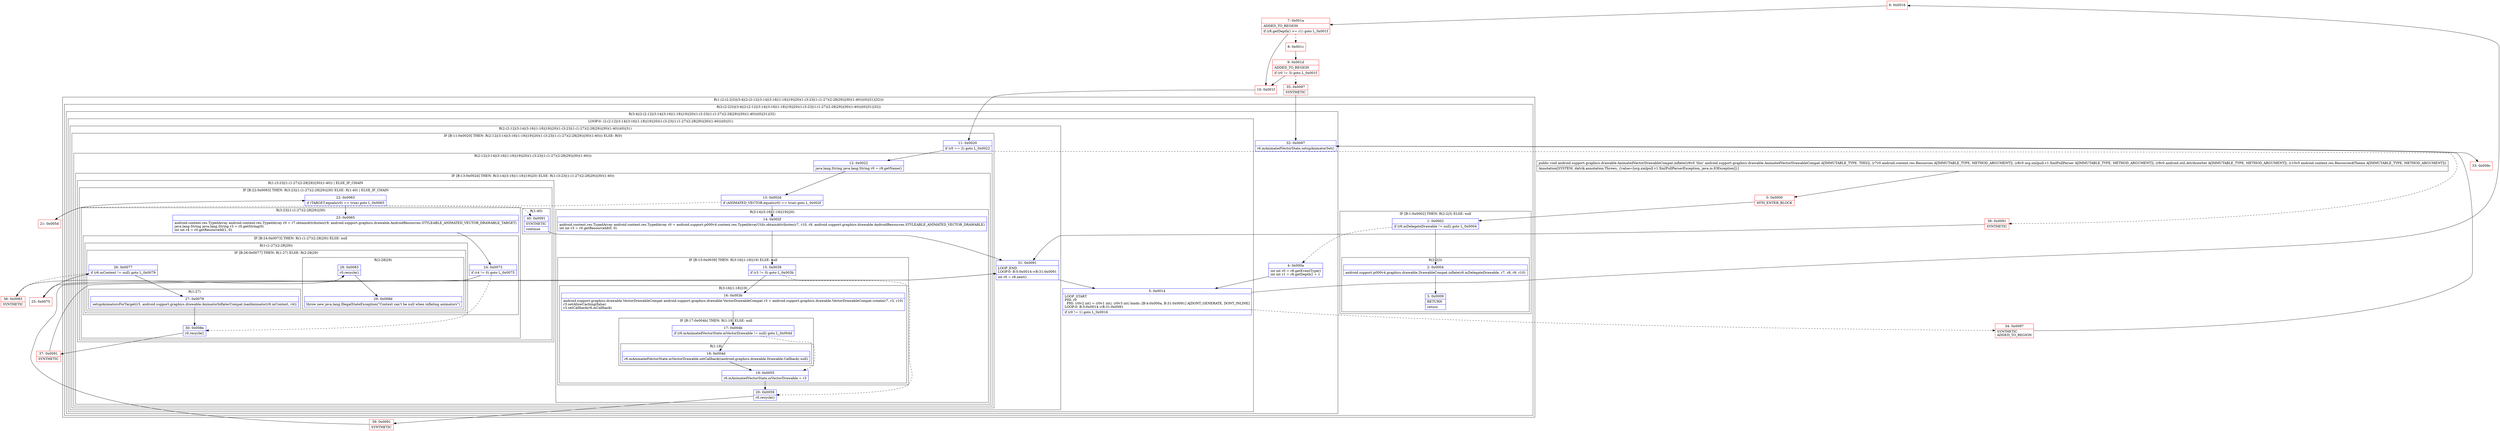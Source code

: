 digraph "CFG forandroid.support.graphics.drawable.AnimatedVectorDrawableCompat.inflate(Landroid\/content\/res\/Resources;Lorg\/xmlpull\/v1\/XmlPullParser;Landroid\/util\/AttributeSet;Landroid\/content\/res\/Resources$Theme;)V" {
subgraph cluster_Region_1324730779 {
label = "R(1:(2:(2:2|3)|(3:4|(2:(2:12|(3:14|(3:16|(1:18)|19)|20)(1:(3:23|(1:(1:27)(2:28|29))|30)(1:40)))(0)|31)|32)))";
node [shape=record,color=blue];
subgraph cluster_Region_1377382377 {
label = "R(2:(2:2|3)|(3:4|(2:(2:12|(3:14|(3:16|(1:18)|19)|20)(1:(3:23|(1:(1:27)(2:28|29))|30)(1:40)))(0)|31)|32))";
node [shape=record,color=blue];
subgraph cluster_IfRegion_2039251549 {
label = "IF [B:1:0x0002] THEN: R(2:2|3) ELSE: null";
node [shape=record,color=blue];
Node_1 [shape=record,label="{1\:\ 0x0002|if (r6.mDelegateDrawable != null) goto L_0x0004\l}"];
subgraph cluster_Region_693764843 {
label = "R(2:2|3)";
node [shape=record,color=blue];
Node_2 [shape=record,label="{2\:\ 0x0004|android.support.p000v4.graphics.drawable.DrawableCompat.inflate(r6.mDelegateDrawable, r7, r8, r9, r10)\l}"];
Node_3 [shape=record,label="{3\:\ 0x0009|RETURN\l|return\l}"];
}
}
subgraph cluster_Region_1768216493 {
label = "R(3:4|(2:(2:12|(3:14|(3:16|(1:18)|19)|20)(1:(3:23|(1:(1:27)(2:28|29))|30)(1:40)))(0)|31)|32)";
node [shape=record,color=blue];
Node_4 [shape=record,label="{4\:\ 0x000a|int int r0 = r8.getEventType()\lint int r1 = r8.getDepth() + 1\l}"];
subgraph cluster_LoopRegion_811850974 {
label = "LOOP:0: (2:(2:12|(3:14|(3:16|(1:18)|19)|20)(1:(3:23|(1:(1:27)(2:28|29))|30)(1:40)))(0)|31)";
node [shape=record,color=blue];
Node_5 [shape=record,label="{5\:\ 0x0014|LOOP_START\lPHI: r0 \l  PHI: (r0v2 int) = (r0v1 int), (r0v3 int) binds: [B:4:0x000a, B:31:0x0091] A[DONT_GENERATE, DONT_INLINE]\lLOOP:0: B:5:0x0014\-\>B:31:0x0091\l|if (r0 != 1) goto L_0x0016\l}"];
subgraph cluster_Region_842563454 {
label = "R(2:(2:12|(3:14|(3:16|(1:18)|19)|20)(1:(3:23|(1:(1:27)(2:28|29))|30)(1:40)))(0)|31)";
node [shape=record,color=blue];
subgraph cluster_IfRegion_1475479296 {
label = "IF [B:11:0x0020] THEN: R(2:12|(3:14|(3:16|(1:18)|19)|20)(1:(3:23|(1:(1:27)(2:28|29))|30)(1:40))) ELSE: R(0)";
node [shape=record,color=blue];
Node_11 [shape=record,label="{11\:\ 0x0020|if (r0 == 2) goto L_0x0022\l}"];
subgraph cluster_Region_409234412 {
label = "R(2:12|(3:14|(3:16|(1:18)|19)|20)(1:(3:23|(1:(1:27)(2:28|29))|30)(1:40)))";
node [shape=record,color=blue];
Node_12 [shape=record,label="{12\:\ 0x0022|java.lang.String java.lang.String r0 = r8.getName()\l}"];
subgraph cluster_IfRegion_1767253009 {
label = "IF [B:13:0x002d] THEN: R(3:14|(3:16|(1:18)|19)|20) ELSE: R(1:(3:23|(1:(1:27)(2:28|29))|30)(1:40))";
node [shape=record,color=blue];
Node_13 [shape=record,label="{13\:\ 0x002d|if (ANIMATED_VECTOR.equals(r0) == true) goto L_0x002f\l}"];
subgraph cluster_Region_1255475740 {
label = "R(3:14|(3:16|(1:18)|19)|20)";
node [shape=record,color=blue];
Node_14 [shape=record,label="{14\:\ 0x002f|android.content.res.TypedArray android.content.res.TypedArray r0 = android.support.p000v4.content.res.TypedArrayUtils.obtainAttributes(r7, r10, r9, android.support.graphics.drawable.AndroidResources.STYLEABLE_ANIMATED_VECTOR_DRAWABLE)\lint int r3 = r0.getResourceId(0, 0)\l}"];
subgraph cluster_IfRegion_1916004539 {
label = "IF [B:15:0x0039] THEN: R(3:16|(1:18)|19) ELSE: null";
node [shape=record,color=blue];
Node_15 [shape=record,label="{15\:\ 0x0039|if (r3 != 0) goto L_0x003b\l}"];
subgraph cluster_Region_1689983110 {
label = "R(3:16|(1:18)|19)";
node [shape=record,color=blue];
Node_16 [shape=record,label="{16\:\ 0x003b|android.support.graphics.drawable.VectorDrawableCompat android.support.graphics.drawable.VectorDrawableCompat r3 = android.support.graphics.drawable.VectorDrawableCompat.create(r7, r3, r10)\lr3.setAllowCaching(false)\lr3.setCallback(r6.mCallback)\l}"];
subgraph cluster_IfRegion_1224982346 {
label = "IF [B:17:0x004b] THEN: R(1:18) ELSE: null";
node [shape=record,color=blue];
Node_17 [shape=record,label="{17\:\ 0x004b|if (r6.mAnimatedVectorState.mVectorDrawable != null) goto L_0x004d\l}"];
subgraph cluster_Region_1392424932 {
label = "R(1:18)";
node [shape=record,color=blue];
Node_18 [shape=record,label="{18\:\ 0x004d|r6.mAnimatedVectorState.mVectorDrawable.setCallback((android.graphics.drawable.Drawable.Callback) null)\l}"];
}
}
Node_19 [shape=record,label="{19\:\ 0x0055|r6.mAnimatedVectorState.mVectorDrawable = r3\l}"];
}
}
Node_20 [shape=record,label="{20\:\ 0x0059|r0.recycle()\l}"];
}
subgraph cluster_Region_1333614988 {
label = "R(1:(3:23|(1:(1:27)(2:28|29))|30)(1:40)) | ELSE_IF_CHAIN\l";
node [shape=record,color=blue];
subgraph cluster_IfRegion_1199411401 {
label = "IF [B:22:0x0063] THEN: R(3:23|(1:(1:27)(2:28|29))|30) ELSE: R(1:40) | ELSE_IF_CHAIN\l";
node [shape=record,color=blue];
Node_22 [shape=record,label="{22\:\ 0x0063|if (TARGET.equals(r0) == true) goto L_0x0065\l}"];
subgraph cluster_Region_7361825 {
label = "R(3:23|(1:(1:27)(2:28|29))|30)";
node [shape=record,color=blue];
Node_23 [shape=record,label="{23\:\ 0x0065|android.content.res.TypedArray android.content.res.TypedArray r0 = r7.obtainAttributes(r9, android.support.graphics.drawable.AndroidResources.STYLEABLE_ANIMATED_VECTOR_DRAWABLE_TARGET)\ljava.lang.String java.lang.String r3 = r0.getString(0)\lint int r4 = r0.getResourceId(1, 0)\l}"];
subgraph cluster_IfRegion_1208911713 {
label = "IF [B:24:0x0073] THEN: R(1:(1:27)(2:28|29)) ELSE: null";
node [shape=record,color=blue];
Node_24 [shape=record,label="{24\:\ 0x0073|if (r4 != 0) goto L_0x0075\l}"];
subgraph cluster_Region_910776274 {
label = "R(1:(1:27)(2:28|29))";
node [shape=record,color=blue];
subgraph cluster_IfRegion_1659131838 {
label = "IF [B:26:0x0077] THEN: R(1:27) ELSE: R(2:28|29)";
node [shape=record,color=blue];
Node_26 [shape=record,label="{26\:\ 0x0077|if (r6.mContext != null) goto L_0x0079\l}"];
subgraph cluster_Region_1667151899 {
label = "R(1:27)";
node [shape=record,color=blue];
Node_27 [shape=record,label="{27\:\ 0x0079|setupAnimatorsForTarget(r3, android.support.graphics.drawable.AnimatorInflaterCompat.loadAnimator(r6.mContext, r4))\l}"];
}
subgraph cluster_Region_997225928 {
label = "R(2:28|29)";
node [shape=record,color=blue];
Node_28 [shape=record,label="{28\:\ 0x0083|r0.recycle()\l}"];
Node_29 [shape=record,label="{29\:\ 0x008d|throw new java.lang.IllegalStateException(\"Context can't be null when inflating animators\")\l}"];
}
}
}
}
Node_30 [shape=record,label="{30\:\ 0x008e|r0.recycle()\l}"];
}
subgraph cluster_Region_1166187921 {
label = "R(1:40)";
node [shape=record,color=blue];
Node_40 [shape=record,label="{40\:\ 0x0091|SYNTHETIC\l|continue\l}"];
}
}
}
}
}
subgraph cluster_Region_1612058004 {
label = "R(0)";
node [shape=record,color=blue];
}
}
Node_31 [shape=record,label="{31\:\ 0x0091|LOOP_END\lLOOP:0: B:5:0x0014\-\>B:31:0x0091\l|int r0 = r8.next()\l}"];
}
}
Node_32 [shape=record,label="{32\:\ 0x0097|r6.mAnimatedVectorState.setupAnimatorSet()\l}"];
}
}
}
Node_0 [shape=record,color=red,label="{0\:\ 0x0000|MTH_ENTER_BLOCK\l}"];
Node_6 [shape=record,color=red,label="{6\:\ 0x0016}"];
Node_7 [shape=record,color=red,label="{7\:\ 0x001a|ADDED_TO_REGION\l|if (r8.getDepth() \>= r1) goto L_0x001f\l}"];
Node_8 [shape=record,color=red,label="{8\:\ 0x001c}"];
Node_9 [shape=record,color=red,label="{9\:\ 0x001d|ADDED_TO_REGION\l|if (r0 != 3) goto L_0x001f\l}"];
Node_10 [shape=record,color=red,label="{10\:\ 0x001f}"];
Node_21 [shape=record,color=red,label="{21\:\ 0x005d}"];
Node_25 [shape=record,color=red,label="{25\:\ 0x0075}"];
Node_33 [shape=record,color=red,label="{33\:\ 0x009c}"];
Node_34 [shape=record,color=red,label="{34\:\ 0x0097|SYNTHETIC\lADDED_TO_REGION\l}"];
Node_35 [shape=record,color=red,label="{35\:\ 0x0097|SYNTHETIC\l}"];
Node_36 [shape=record,color=red,label="{36\:\ 0x0083|SYNTHETIC\l}"];
Node_37 [shape=record,color=red,label="{37\:\ 0x0091|SYNTHETIC\l}"];
Node_38 [shape=record,color=red,label="{38\:\ 0x0091|SYNTHETIC\l}"];
Node_39 [shape=record,color=red,label="{39\:\ 0x0091|SYNTHETIC\l}"];
MethodNode[shape=record,label="{public void android.support.graphics.drawable.AnimatedVectorDrawableCompat.inflate((r6v0 'this' android.support.graphics.drawable.AnimatedVectorDrawableCompat A[IMMUTABLE_TYPE, THIS]), (r7v0 android.content.res.Resources A[IMMUTABLE_TYPE, METHOD_ARGUMENT]), (r8v0 org.xmlpull.v1.XmlPullParser A[IMMUTABLE_TYPE, METHOD_ARGUMENT]), (r9v0 android.util.AttributeSet A[IMMUTABLE_TYPE, METHOD_ARGUMENT]), (r10v0 android.content.res.Resources$Theme A[IMMUTABLE_TYPE, METHOD_ARGUMENT]))  | Annotation[SYSTEM, dalvik.annotation.Throws, \{value=[org.xmlpull.v1.XmlPullParserException, java.io.IOException]\}]\l}"];
MethodNode -> Node_0;
Node_1 -> Node_2;
Node_1 -> Node_4[style=dashed];
Node_2 -> Node_3;
Node_4 -> Node_5;
Node_5 -> Node_6;
Node_5 -> Node_34[style=dashed];
Node_11 -> Node_12;
Node_11 -> Node_38[style=dashed];
Node_12 -> Node_13;
Node_13 -> Node_14;
Node_13 -> Node_21[style=dashed];
Node_14 -> Node_15;
Node_15 -> Node_16;
Node_15 -> Node_20[style=dashed];
Node_16 -> Node_17;
Node_17 -> Node_18;
Node_17 -> Node_19[style=dashed];
Node_18 -> Node_19;
Node_19 -> Node_20;
Node_20 -> Node_39;
Node_22 -> Node_23;
Node_22 -> Node_40[style=dashed];
Node_23 -> Node_24;
Node_24 -> Node_25;
Node_24 -> Node_30[style=dashed];
Node_26 -> Node_27;
Node_26 -> Node_36[style=dashed];
Node_27 -> Node_30;
Node_28 -> Node_29;
Node_30 -> Node_37;
Node_40 -> Node_31;
Node_31 -> Node_5;
Node_32 -> Node_33;
Node_0 -> Node_1;
Node_6 -> Node_7;
Node_7 -> Node_8[style=dashed];
Node_7 -> Node_10;
Node_8 -> Node_9;
Node_9 -> Node_10;
Node_9 -> Node_35[style=dashed];
Node_10 -> Node_11;
Node_21 -> Node_22;
Node_25 -> Node_26;
Node_34 -> Node_32;
Node_35 -> Node_32;
Node_36 -> Node_28;
Node_37 -> Node_31;
Node_38 -> Node_31;
Node_39 -> Node_31;
}


